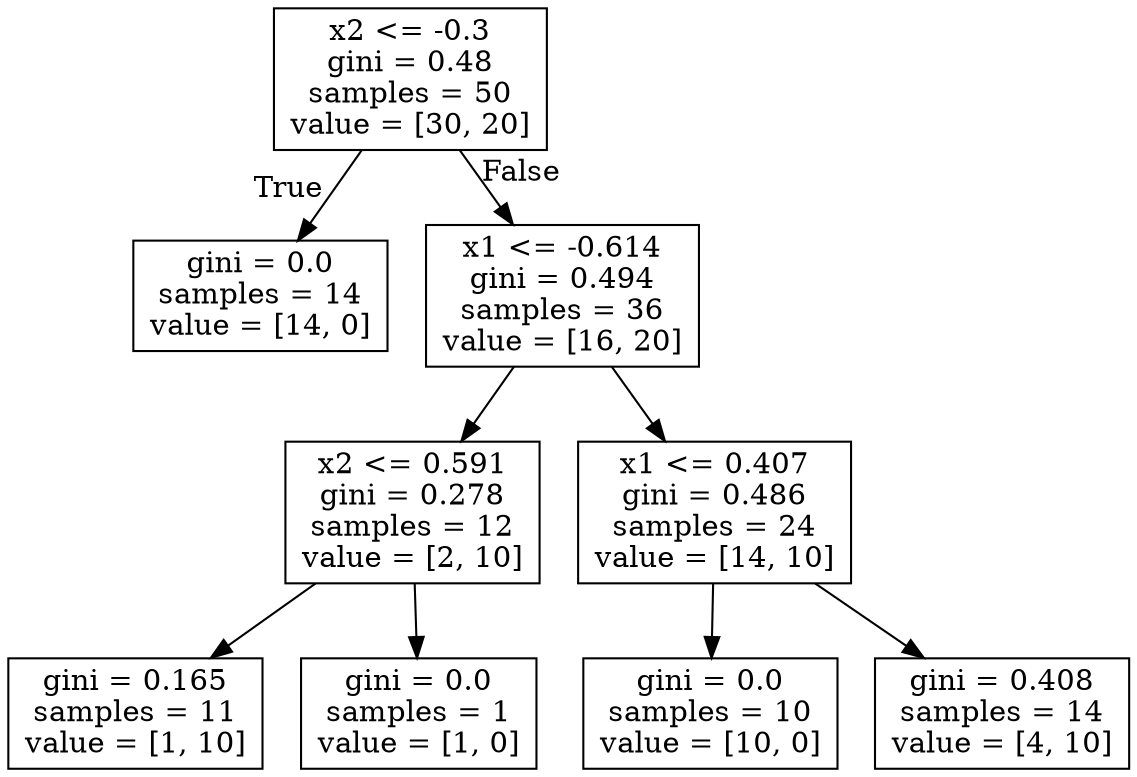 digraph Tree {
node [shape=box] ;
0 [label="x2 <= -0.3\ngini = 0.48\nsamples = 50\nvalue = [30, 20]"] ;
1 [label="gini = 0.0\nsamples = 14\nvalue = [14, 0]"] ;
0 -> 1 [labeldistance=2.5, labelangle=45, headlabel="True"] ;
2 [label="x1 <= -0.614\ngini = 0.494\nsamples = 36\nvalue = [16, 20]"] ;
0 -> 2 [labeldistance=2.5, labelangle=-45, headlabel="False"] ;
3 [label="x2 <= 0.591\ngini = 0.278\nsamples = 12\nvalue = [2, 10]"] ;
2 -> 3 ;
4 [label="gini = 0.165\nsamples = 11\nvalue = [1, 10]"] ;
3 -> 4 ;
5 [label="gini = 0.0\nsamples = 1\nvalue = [1, 0]"] ;
3 -> 5 ;
6 [label="x1 <= 0.407\ngini = 0.486\nsamples = 24\nvalue = [14, 10]"] ;
2 -> 6 ;
7 [label="gini = 0.0\nsamples = 10\nvalue = [10, 0]"] ;
6 -> 7 ;
8 [label="gini = 0.408\nsamples = 14\nvalue = [4, 10]"] ;
6 -> 8 ;
}